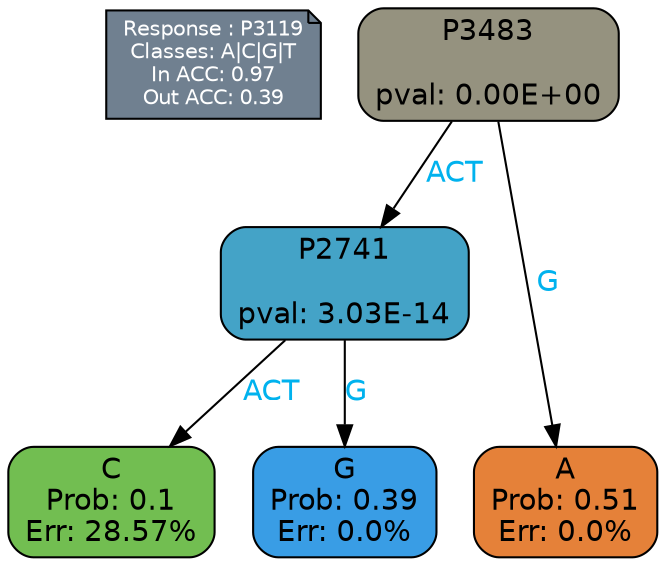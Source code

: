 digraph Tree {
node [shape=box, style="filled, rounded", color="black", fontname=helvetica] ;
graph [ranksep=equally, splines=polylines, bgcolor=transparent, dpi=600] ;
edge [fontname=helvetica] ;
LEGEND [label="Response : P3119
Classes: A|C|G|T
In ACC: 0.97
Out ACC: 0.39
",shape=note,align=left,style=filled,fillcolor="slategray",fontcolor="white",fontsize=10];1 [label="P3483

pval: 0.00E+00", fillcolor="#95927f"] ;
2 [label="P2741

pval: 3.03E-14", fillcolor="#44a3c7"] ;
3 [label="C
Prob: 0.1
Err: 28.57%", fillcolor="#72be51"] ;
4 [label="G
Prob: 0.39
Err: 0.0%", fillcolor="#399de5"] ;
5 [label="A
Prob: 0.51
Err: 0.0%", fillcolor="#e58139"] ;
1 -> 2 [label="ACT",fontcolor=deepskyblue2] ;
1 -> 5 [label="G",fontcolor=deepskyblue2] ;
2 -> 3 [label="ACT",fontcolor=deepskyblue2] ;
2 -> 4 [label="G",fontcolor=deepskyblue2] ;
{rank = same; 3;4;5;}{rank = same; LEGEND;1;}}